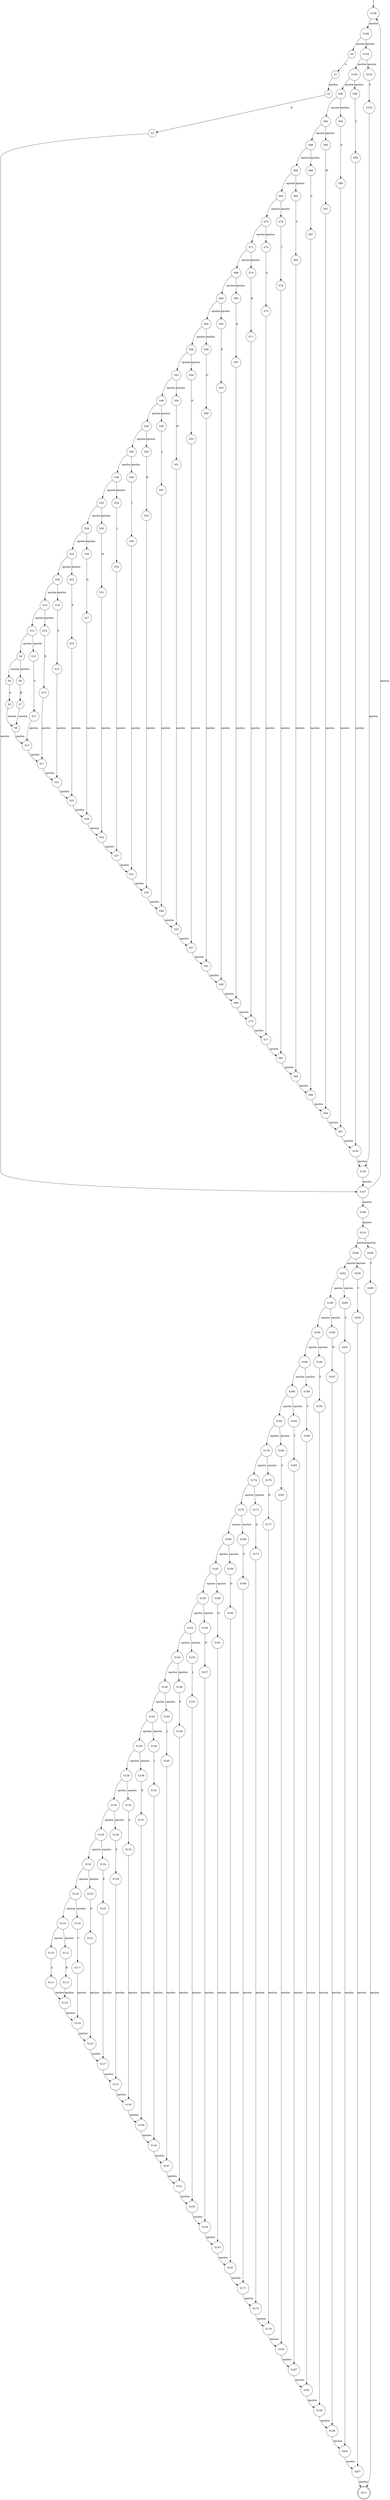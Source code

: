// NFA Visualization
digraph {
	"" [label="" shape=point]
	S108 [label=S108 shape=circle]
	"" -> S108
	S106 [label=S106 shape=circle]
	S0 [label=S0 shape=circle]
	S1 [label=S1 shape=circle]
	S2 [label=S2 shape=circle]
	S3 [label=S3 shape=circle]
	S107 [label=S107 shape=circle]
	S109 [label=S109 shape=circle]
	S210 [label=S210 shape=circle]
	S206 [label=S206 shape=circle]
	S202 [label=S202 shape=circle]
	S198 [label=S198 shape=circle]
	S194 [label=S194 shape=circle]
	S190 [label=S190 shape=circle]
	S186 [label=S186 shape=circle]
	S182 [label=S182 shape=circle]
	S178 [label=S178 shape=circle]
	S174 [label=S174 shape=circle]
	S170 [label=S170 shape=circle]
	S166 [label=S166 shape=circle]
	S162 [label=S162 shape=circle]
	S158 [label=S158 shape=circle]
	S154 [label=S154 shape=circle]
	S150 [label=S150 shape=circle]
	S146 [label=S146 shape=circle]
	S142 [label=S142 shape=circle]
	S138 [label=S138 shape=circle]
	S134 [label=S134 shape=circle]
	S130 [label=S130 shape=circle]
	S126 [label=S126 shape=circle]
	S122 [label=S122 shape=circle]
	S118 [label=S118 shape=circle]
	S114 [label=S114 shape=circle]
	S110 [label=S110 shape=circle]
	S111 [label=S111 shape=circle]
	S115 [label=S115 shape=circle]
	S119 [label=S119 shape=circle]
	S123 [label=S123 shape=circle]
	S127 [label=S127 shape=circle]
	S131 [label=S131 shape=circle]
	S135 [label=S135 shape=circle]
	S139 [label=S139 shape=circle]
	S143 [label=S143 shape=circle]
	S147 [label=S147 shape=circle]
	S151 [label=S151 shape=circle]
	S155 [label=S155 shape=circle]
	S159 [label=S159 shape=circle]
	S163 [label=S163 shape=circle]
	S167 [label=S167 shape=circle]
	S171 [label=S171 shape=circle]
	S175 [label=S175 shape=circle]
	S179 [label=S179 shape=circle]
	S183 [label=S183 shape=circle]
	S187 [label=S187 shape=circle]
	S191 [label=S191 shape=circle]
	S195 [label=S195 shape=circle]
	S199 [label=S199 shape=circle]
	S203 [label=S203 shape=circle]
	S207 [label=S207 shape=circle]
	S211 [label=S211 shape=doublecircle]
	S112 [label=S112 shape=circle]
	S113 [label=S113 shape=circle]
	S116 [label=S116 shape=circle]
	S117 [label=S117 shape=circle]
	S120 [label=S120 shape=circle]
	S121 [label=S121 shape=circle]
	S124 [label=S124 shape=circle]
	S125 [label=S125 shape=circle]
	S128 [label=S128 shape=circle]
	S129 [label=S129 shape=circle]
	S132 [label=S132 shape=circle]
	S133 [label=S133 shape=circle]
	S136 [label=S136 shape=circle]
	S137 [label=S137 shape=circle]
	S140 [label=S140 shape=circle]
	S141 [label=S141 shape=circle]
	S144 [label=S144 shape=circle]
	S145 [label=S145 shape=circle]
	S148 [label=S148 shape=circle]
	S149 [label=S149 shape=circle]
	S152 [label=S152 shape=circle]
	S153 [label=S153 shape=circle]
	S156 [label=S156 shape=circle]
	S157 [label=S157 shape=circle]
	S160 [label=S160 shape=circle]
	S161 [label=S161 shape=circle]
	S164 [label=S164 shape=circle]
	S165 [label=S165 shape=circle]
	S168 [label=S168 shape=circle]
	S169 [label=S169 shape=circle]
	S172 [label=S172 shape=circle]
	S173 [label=S173 shape=circle]
	S176 [label=S176 shape=circle]
	S177 [label=S177 shape=circle]
	S180 [label=S180 shape=circle]
	S181 [label=S181 shape=circle]
	S184 [label=S184 shape=circle]
	S185 [label=S185 shape=circle]
	S188 [label=S188 shape=circle]
	S189 [label=S189 shape=circle]
	S192 [label=S192 shape=circle]
	S193 [label=S193 shape=circle]
	S196 [label=S196 shape=circle]
	S197 [label=S197 shape=circle]
	S200 [label=S200 shape=circle]
	S201 [label=S201 shape=circle]
	S204 [label=S204 shape=circle]
	S205 [label=S205 shape=circle]
	S208 [label=S208 shape=circle]
	S209 [label=S209 shape=circle]
	S104 [label=S104 shape=circle]
	S100 [label=S100 shape=circle]
	S96 [label=S96 shape=circle]
	S92 [label=S92 shape=circle]
	S88 [label=S88 shape=circle]
	S84 [label=S84 shape=circle]
	S80 [label=S80 shape=circle]
	S76 [label=S76 shape=circle]
	S72 [label=S72 shape=circle]
	S68 [label=S68 shape=circle]
	S64 [label=S64 shape=circle]
	S60 [label=S60 shape=circle]
	S56 [label=S56 shape=circle]
	S52 [label=S52 shape=circle]
	S48 [label=S48 shape=circle]
	S44 [label=S44 shape=circle]
	S40 [label=S40 shape=circle]
	S36 [label=S36 shape=circle]
	S32 [label=S32 shape=circle]
	S28 [label=S28 shape=circle]
	S24 [label=S24 shape=circle]
	S20 [label=S20 shape=circle]
	S16 [label=S16 shape=circle]
	S12 [label=S12 shape=circle]
	S8 [label=S8 shape=circle]
	S4 [label=S4 shape=circle]
	S5 [label=S5 shape=circle]
	S9 [label=S9 shape=circle]
	S13 [label=S13 shape=circle]
	S17 [label=S17 shape=circle]
	S21 [label=S21 shape=circle]
	S25 [label=S25 shape=circle]
	S29 [label=S29 shape=circle]
	S33 [label=S33 shape=circle]
	S37 [label=S37 shape=circle]
	S41 [label=S41 shape=circle]
	S45 [label=S45 shape=circle]
	S49 [label=S49 shape=circle]
	S53 [label=S53 shape=circle]
	S57 [label=S57 shape=circle]
	S61 [label=S61 shape=circle]
	S65 [label=S65 shape=circle]
	S69 [label=S69 shape=circle]
	S73 [label=S73 shape=circle]
	S77 [label=S77 shape=circle]
	S81 [label=S81 shape=circle]
	S85 [label=S85 shape=circle]
	S89 [label=S89 shape=circle]
	S93 [label=S93 shape=circle]
	S97 [label=S97 shape=circle]
	S101 [label=S101 shape=circle]
	S105 [label=S105 shape=circle]
	S6 [label=S6 shape=circle]
	S7 [label=S7 shape=circle]
	S10 [label=S10 shape=circle]
	S11 [label=S11 shape=circle]
	S14 [label=S14 shape=circle]
	S15 [label=S15 shape=circle]
	S18 [label=S18 shape=circle]
	S19 [label=S19 shape=circle]
	S22 [label=S22 shape=circle]
	S23 [label=S23 shape=circle]
	S26 [label=S26 shape=circle]
	S27 [label=S27 shape=circle]
	S30 [label=S30 shape=circle]
	S31 [label=S31 shape=circle]
	S34 [label=S34 shape=circle]
	S35 [label=S35 shape=circle]
	S38 [label=S38 shape=circle]
	S39 [label=S39 shape=circle]
	S42 [label=S42 shape=circle]
	S43 [label=S43 shape=circle]
	S46 [label=S46 shape=circle]
	S47 [label=S47 shape=circle]
	S50 [label=S50 shape=circle]
	S51 [label=S51 shape=circle]
	S54 [label=S54 shape=circle]
	S55 [label=S55 shape=circle]
	S58 [label=S58 shape=circle]
	S59 [label=S59 shape=circle]
	S62 [label=S62 shape=circle]
	S63 [label=S63 shape=circle]
	S66 [label=S66 shape=circle]
	S67 [label=S67 shape=circle]
	S70 [label=S70 shape=circle]
	S71 [label=S71 shape=circle]
	S74 [label=S74 shape=circle]
	S75 [label=S75 shape=circle]
	S78 [label=S78 shape=circle]
	S79 [label=S79 shape=circle]
	S82 [label=S82 shape=circle]
	S83 [label=S83 shape=circle]
	S86 [label=S86 shape=circle]
	S87 [label=S87 shape=circle]
	S90 [label=S90 shape=circle]
	S91 [label=S91 shape=circle]
	S94 [label=S94 shape=circle]
	S95 [label=S95 shape=circle]
	S98 [label=S98 shape=circle]
	S99 [label=S99 shape=circle]
	S102 [label=S102 shape=circle]
	S103 [label=S103 shape=circle]
	S108 -> S106 [label=epsilon]
	S106 -> S0 [label=epsilon]
	S106 -> S104 [label=epsilon]
	S0 -> S1 [label=A]
	S1 -> S2 [label=epsilon]
	S2 -> S3 [label=B]
	S3 -> S107 [label=epsilon]
	S107 -> S108 [label=epsilon]
	S107 -> S109 [label=epsilon]
	S109 -> S210 [label=epsilon]
	S210 -> S206 [label=epsilon]
	S210 -> S208 [label=epsilon]
	S206 -> S202 [label=epsilon]
	S206 -> S204 [label=epsilon]
	S202 -> S198 [label=epsilon]
	S202 -> S200 [label=epsilon]
	S198 -> S194 [label=epsilon]
	S198 -> S196 [label=epsilon]
	S194 -> S190 [label=epsilon]
	S194 -> S192 [label=epsilon]
	S190 -> S186 [label=epsilon]
	S190 -> S188 [label=epsilon]
	S186 -> S182 [label=epsilon]
	S186 -> S184 [label=epsilon]
	S182 -> S178 [label=epsilon]
	S182 -> S180 [label=epsilon]
	S178 -> S174 [label=epsilon]
	S178 -> S176 [label=epsilon]
	S174 -> S170 [label=epsilon]
	S174 -> S172 [label=epsilon]
	S170 -> S166 [label=epsilon]
	S170 -> S168 [label=epsilon]
	S166 -> S162 [label=epsilon]
	S166 -> S164 [label=epsilon]
	S162 -> S158 [label=epsilon]
	S162 -> S160 [label=epsilon]
	S158 -> S154 [label=epsilon]
	S158 -> S156 [label=epsilon]
	S154 -> S150 [label=epsilon]
	S154 -> S152 [label=epsilon]
	S150 -> S146 [label=epsilon]
	S150 -> S148 [label=epsilon]
	S146 -> S142 [label=epsilon]
	S146 -> S144 [label=epsilon]
	S142 -> S138 [label=epsilon]
	S142 -> S140 [label=epsilon]
	S138 -> S134 [label=epsilon]
	S138 -> S136 [label=epsilon]
	S134 -> S130 [label=epsilon]
	S134 -> S132 [label=epsilon]
	S130 -> S126 [label=epsilon]
	S130 -> S128 [label=epsilon]
	S126 -> S122 [label=epsilon]
	S126 -> S124 [label=epsilon]
	S122 -> S118 [label=epsilon]
	S122 -> S120 [label=epsilon]
	S118 -> S114 [label=epsilon]
	S118 -> S116 [label=epsilon]
	S114 -> S110 [label=epsilon]
	S114 -> S112 [label=epsilon]
	S110 -> S111 [label=A]
	S111 -> S115 [label=epsilon]
	S115 -> S119 [label=epsilon]
	S119 -> S123 [label=epsilon]
	S123 -> S127 [label=epsilon]
	S127 -> S131 [label=epsilon]
	S131 -> S135 [label=epsilon]
	S135 -> S139 [label=epsilon]
	S139 -> S143 [label=epsilon]
	S143 -> S147 [label=epsilon]
	S147 -> S151 [label=epsilon]
	S151 -> S155 [label=epsilon]
	S155 -> S159 [label=epsilon]
	S159 -> S163 [label=epsilon]
	S163 -> S167 [label=epsilon]
	S167 -> S171 [label=epsilon]
	S171 -> S175 [label=epsilon]
	S175 -> S179 [label=epsilon]
	S179 -> S183 [label=epsilon]
	S183 -> S187 [label=epsilon]
	S187 -> S191 [label=epsilon]
	S191 -> S195 [label=epsilon]
	S195 -> S199 [label=epsilon]
	S199 -> S203 [label=epsilon]
	S203 -> S207 [label=epsilon]
	S207 -> S211 [label=epsilon]
	S112 -> S113 [label=B]
	S113 -> S115 [label=epsilon]
	S116 -> S117 [label=C]
	S117 -> S119 [label=epsilon]
	S120 -> S121 [label=D]
	S121 -> S123 [label=epsilon]
	S124 -> S125 [label=E]
	S125 -> S127 [label=epsilon]
	S128 -> S129 [label=F]
	S129 -> S131 [label=epsilon]
	S132 -> S133 [label=G]
	S133 -> S135 [label=epsilon]
	S136 -> S137 [label=H]
	S137 -> S139 [label=epsilon]
	S140 -> S141 [label=I]
	S141 -> S143 [label=epsilon]
	S144 -> S145 [label=J]
	S145 -> S147 [label=epsilon]
	S148 -> S149 [label=K]
	S149 -> S151 [label=epsilon]
	S152 -> S153 [label=L]
	S153 -> S155 [label=epsilon]
	S156 -> S157 [label=M]
	S157 -> S159 [label=epsilon]
	S160 -> S161 [label=N]
	S161 -> S163 [label=epsilon]
	S164 -> S165 [label=O]
	S165 -> S167 [label=epsilon]
	S168 -> S169 [label=P]
	S169 -> S171 [label=epsilon]
	S172 -> S173 [label=Q]
	S173 -> S175 [label=epsilon]
	S176 -> S177 [label=R]
	S177 -> S179 [label=epsilon]
	S180 -> S181 [label=S]
	S181 -> S183 [label=epsilon]
	S184 -> S185 [label=T]
	S185 -> S187 [label=epsilon]
	S188 -> S189 [label=U]
	S189 -> S191 [label=epsilon]
	S192 -> S193 [label=V]
	S193 -> S195 [label=epsilon]
	S196 -> S197 [label=W]
	S197 -> S199 [label=epsilon]
	S200 -> S201 [label=X]
	S201 -> S203 [label=epsilon]
	S204 -> S205 [label=Y]
	S205 -> S207 [label=epsilon]
	S208 -> S209 [label=Z]
	S209 -> S211 [label=epsilon]
	S104 -> S100 [label=epsilon]
	S104 -> S102 [label=epsilon]
	S100 -> S96 [label=epsilon]
	S100 -> S98 [label=epsilon]
	S96 -> S92 [label=epsilon]
	S96 -> S94 [label=epsilon]
	S92 -> S88 [label=epsilon]
	S92 -> S90 [label=epsilon]
	S88 -> S84 [label=epsilon]
	S88 -> S86 [label=epsilon]
	S84 -> S80 [label=epsilon]
	S84 -> S82 [label=epsilon]
	S80 -> S76 [label=epsilon]
	S80 -> S78 [label=epsilon]
	S76 -> S72 [label=epsilon]
	S76 -> S74 [label=epsilon]
	S72 -> S68 [label=epsilon]
	S72 -> S70 [label=epsilon]
	S68 -> S64 [label=epsilon]
	S68 -> S66 [label=epsilon]
	S64 -> S60 [label=epsilon]
	S64 -> S62 [label=epsilon]
	S60 -> S56 [label=epsilon]
	S60 -> S58 [label=epsilon]
	S56 -> S52 [label=epsilon]
	S56 -> S54 [label=epsilon]
	S52 -> S48 [label=epsilon]
	S52 -> S50 [label=epsilon]
	S48 -> S44 [label=epsilon]
	S48 -> S46 [label=epsilon]
	S44 -> S40 [label=epsilon]
	S44 -> S42 [label=epsilon]
	S40 -> S36 [label=epsilon]
	S40 -> S38 [label=epsilon]
	S36 -> S32 [label=epsilon]
	S36 -> S34 [label=epsilon]
	S32 -> S28 [label=epsilon]
	S32 -> S30 [label=epsilon]
	S28 -> S24 [label=epsilon]
	S28 -> S26 [label=epsilon]
	S24 -> S20 [label=epsilon]
	S24 -> S22 [label=epsilon]
	S20 -> S16 [label=epsilon]
	S20 -> S18 [label=epsilon]
	S16 -> S12 [label=epsilon]
	S16 -> S14 [label=epsilon]
	S12 -> S8 [label=epsilon]
	S12 -> S10 [label=epsilon]
	S8 -> S4 [label=epsilon]
	S8 -> S6 [label=epsilon]
	S4 -> S5 [label=A]
	S5 -> S9 [label=epsilon]
	S9 -> S13 [label=epsilon]
	S13 -> S17 [label=epsilon]
	S17 -> S21 [label=epsilon]
	S21 -> S25 [label=epsilon]
	S25 -> S29 [label=epsilon]
	S29 -> S33 [label=epsilon]
	S33 -> S37 [label=epsilon]
	S37 -> S41 [label=epsilon]
	S41 -> S45 [label=epsilon]
	S45 -> S49 [label=epsilon]
	S49 -> S53 [label=epsilon]
	S53 -> S57 [label=epsilon]
	S57 -> S61 [label=epsilon]
	S61 -> S65 [label=epsilon]
	S65 -> S69 [label=epsilon]
	S69 -> S73 [label=epsilon]
	S73 -> S77 [label=epsilon]
	S77 -> S81 [label=epsilon]
	S81 -> S85 [label=epsilon]
	S85 -> S89 [label=epsilon]
	S89 -> S93 [label=epsilon]
	S93 -> S97 [label=epsilon]
	S97 -> S101 [label=epsilon]
	S101 -> S105 [label=epsilon]
	S105 -> S107 [label=epsilon]
	S6 -> S7 [label=B]
	S7 -> S9 [label=epsilon]
	S10 -> S11 [label=C]
	S11 -> S13 [label=epsilon]
	S14 -> S15 [label=D]
	S15 -> S17 [label=epsilon]
	S18 -> S19 [label=E]
	S19 -> S21 [label=epsilon]
	S22 -> S23 [label=F]
	S23 -> S25 [label=epsilon]
	S26 -> S27 [label=G]
	S27 -> S29 [label=epsilon]
	S30 -> S31 [label=H]
	S31 -> S33 [label=epsilon]
	S34 -> S35 [label=I]
	S35 -> S37 [label=epsilon]
	S38 -> S39 [label=J]
	S39 -> S41 [label=epsilon]
	S42 -> S43 [label=K]
	S43 -> S45 [label=epsilon]
	S46 -> S47 [label=L]
	S47 -> S49 [label=epsilon]
	S50 -> S51 [label=M]
	S51 -> S53 [label=epsilon]
	S54 -> S55 [label=N]
	S55 -> S57 [label=epsilon]
	S58 -> S59 [label=O]
	S59 -> S61 [label=epsilon]
	S62 -> S63 [label=P]
	S63 -> S65 [label=epsilon]
	S66 -> S67 [label=Q]
	S67 -> S69 [label=epsilon]
	S70 -> S71 [label=R]
	S71 -> S73 [label=epsilon]
	S74 -> S75 [label=S]
	S75 -> S77 [label=epsilon]
	S78 -> S79 [label=T]
	S79 -> S81 [label=epsilon]
	S82 -> S83 [label=U]
	S83 -> S85 [label=epsilon]
	S86 -> S87 [label=V]
	S87 -> S89 [label=epsilon]
	S90 -> S91 [label=W]
	S91 -> S93 [label=epsilon]
	S94 -> S95 [label=X]
	S95 -> S97 [label=epsilon]
	S98 -> S99 [label=Y]
	S99 -> S101 [label=epsilon]
	S102 -> S103 [label=Z]
	S103 -> S105 [label=epsilon]
}
